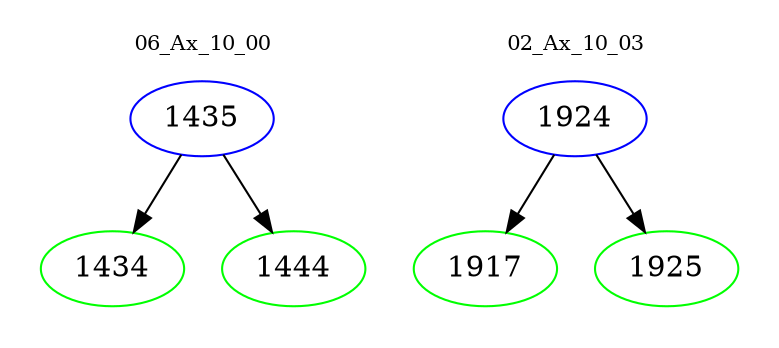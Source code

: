 digraph{
subgraph cluster_0 {
color = white
label = "06_Ax_10_00";
fontsize=10;
T0_1435 [label="1435", color="blue"]
T0_1435 -> T0_1434 [color="black"]
T0_1434 [label="1434", color="green"]
T0_1435 -> T0_1444 [color="black"]
T0_1444 [label="1444", color="green"]
}
subgraph cluster_1 {
color = white
label = "02_Ax_10_03";
fontsize=10;
T1_1924 [label="1924", color="blue"]
T1_1924 -> T1_1917 [color="black"]
T1_1917 [label="1917", color="green"]
T1_1924 -> T1_1925 [color="black"]
T1_1925 [label="1925", color="green"]
}
}
